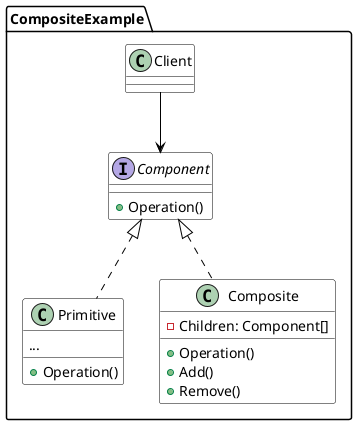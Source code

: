 @startuml
package "CompositeExample" {
    skinparam class {
	BackgroundColor White
	ArrowColor Black
	BorderColor Black
    }

    class Client {

    }

    interface Component {
        +Operation()
    }

    class Primitive {
        ...
        +Operation()

    }

    class Composite {
        -Children: Component[]
        +Operation()
        +Add()
        +Remove()
    }

    Client --> Component
    Primitive .up.|> Component
    Composite .up.|> Component
} 
@enduml